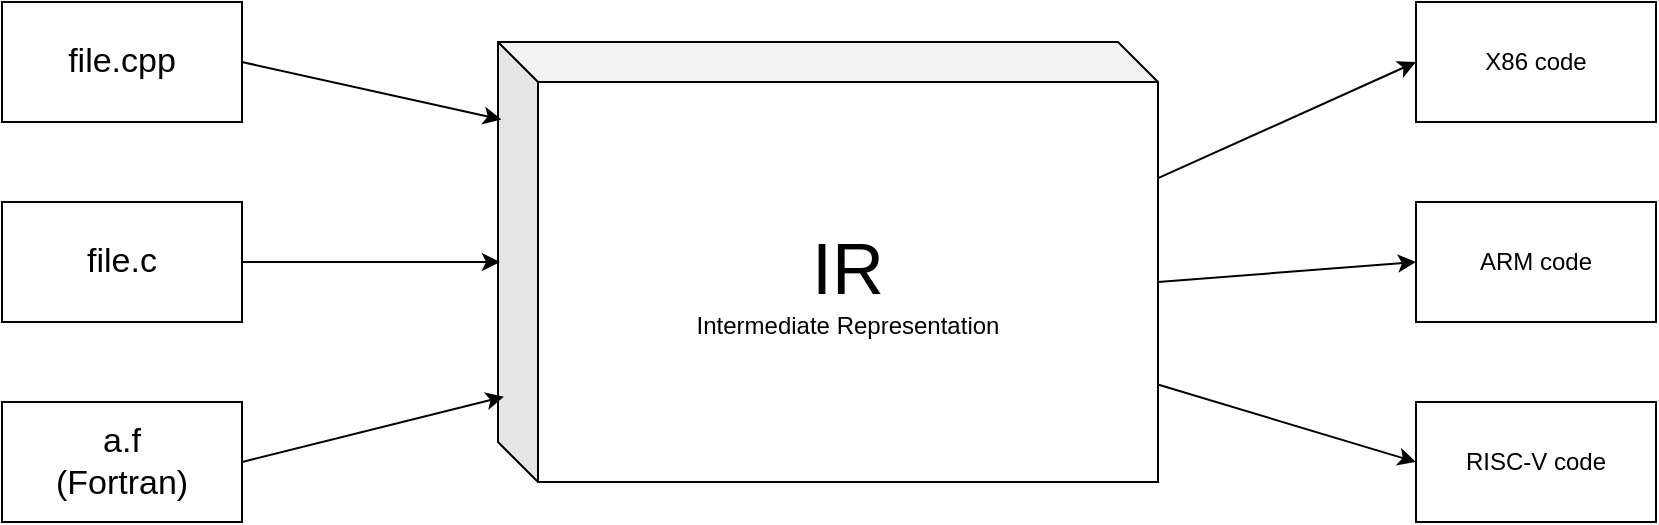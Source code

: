 <mxfile version="28.2.5">
  <diagram name="Страница — 1" id="UYSixShJ3WCaAFuJNWzh">
    <mxGraphModel dx="1295" dy="685" grid="1" gridSize="10" guides="1" tooltips="1" connect="1" arrows="1" fold="1" page="1" pageScale="1" pageWidth="827" pageHeight="1169" math="0" shadow="0">
      <root>
        <mxCell id="0" />
        <mxCell id="1" parent="0" />
        <mxCell id="Ks1hjhZ27-9bBiQJin12-5" value="&lt;div&gt;file.cpp&lt;/div&gt;" style="rounded=0;whiteSpace=wrap;html=1;fontSize=17;" vertex="1" parent="1">
          <mxGeometry y="220" width="120" height="60" as="geometry" />
        </mxCell>
        <mxCell id="Ks1hjhZ27-9bBiQJin12-9" value="file.c" style="rounded=0;whiteSpace=wrap;html=1;fontSize=17;" vertex="1" parent="1">
          <mxGeometry y="320" width="120" height="60" as="geometry" />
        </mxCell>
        <mxCell id="Ks1hjhZ27-9bBiQJin12-13" value="a.f&lt;br&gt;(Fortran)" style="rounded=0;whiteSpace=wrap;html=1;fontSize=17;" vertex="1" parent="1">
          <mxGeometry y="420" width="120" height="60" as="geometry" />
        </mxCell>
        <mxCell id="Ks1hjhZ27-9bBiQJin12-20" value="X86 code" style="rounded=0;whiteSpace=wrap;html=1;" vertex="1" parent="1">
          <mxGeometry x="707" y="220" width="120" height="60" as="geometry" />
        </mxCell>
        <mxCell id="Ks1hjhZ27-9bBiQJin12-21" value="ARM code" style="rounded=0;whiteSpace=wrap;html=1;" vertex="1" parent="1">
          <mxGeometry x="707" y="320" width="120" height="60" as="geometry" />
        </mxCell>
        <mxCell id="Ks1hjhZ27-9bBiQJin12-22" value="RISC-V code" style="rounded=0;whiteSpace=wrap;html=1;" vertex="1" parent="1">
          <mxGeometry x="707" y="420" width="120" height="60" as="geometry" />
        </mxCell>
        <mxCell id="Ks1hjhZ27-9bBiQJin12-35" value="&lt;font style=&quot;font-size: 36px;&quot;&gt;IR&lt;/font&gt;&lt;br&gt;Intermediate Representation" style="shape=cube;whiteSpace=wrap;html=1;boundedLbl=1;backgroundOutline=1;darkOpacity=0.05;darkOpacity2=0.1;" vertex="1" parent="1">
          <mxGeometry x="248" y="240" width="330" height="220" as="geometry" />
        </mxCell>
        <mxCell id="Ks1hjhZ27-9bBiQJin12-36" style="rounded=0;orthogonalLoop=1;jettySize=auto;html=1;exitX=1;exitY=0.5;exitDx=0;exitDy=0;entryX=0.005;entryY=0.176;entryDx=0;entryDy=0;entryPerimeter=0;" edge="1" parent="1" source="Ks1hjhZ27-9bBiQJin12-5" target="Ks1hjhZ27-9bBiQJin12-35">
          <mxGeometry relative="1" as="geometry" />
        </mxCell>
        <mxCell id="Ks1hjhZ27-9bBiQJin12-37" style="rounded=0;orthogonalLoop=1;jettySize=auto;html=1;exitX=1;exitY=0.5;exitDx=0;exitDy=0;entryX=0.003;entryY=0.5;entryDx=0;entryDy=0;entryPerimeter=0;" edge="1" parent="1" source="Ks1hjhZ27-9bBiQJin12-9" target="Ks1hjhZ27-9bBiQJin12-35">
          <mxGeometry relative="1" as="geometry" />
        </mxCell>
        <mxCell id="Ks1hjhZ27-9bBiQJin12-38" style="rounded=0;orthogonalLoop=1;jettySize=auto;html=1;exitX=1;exitY=0.5;exitDx=0;exitDy=0;entryX=0.009;entryY=0.806;entryDx=0;entryDy=0;entryPerimeter=0;" edge="1" parent="1" source="Ks1hjhZ27-9bBiQJin12-13" target="Ks1hjhZ27-9bBiQJin12-35">
          <mxGeometry relative="1" as="geometry" />
        </mxCell>
        <mxCell id="Ks1hjhZ27-9bBiQJin12-39" value="" style="endArrow=classic;html=1;rounded=0;exitX=1.001;exitY=0.309;exitDx=0;exitDy=0;exitPerimeter=0;entryX=0;entryY=0.5;entryDx=0;entryDy=0;" edge="1" parent="1" source="Ks1hjhZ27-9bBiQJin12-35" target="Ks1hjhZ27-9bBiQJin12-20">
          <mxGeometry width="50" height="50" relative="1" as="geometry">
            <mxPoint x="340" y="440" as="sourcePoint" />
            <mxPoint x="390" y="390" as="targetPoint" />
          </mxGeometry>
        </mxCell>
        <mxCell id="Ks1hjhZ27-9bBiQJin12-40" value="" style="endArrow=classic;html=1;rounded=0;exitX=0;exitY=0;exitDx=330;exitDy=120;exitPerimeter=0;entryX=0;entryY=0.5;entryDx=0;entryDy=0;" edge="1" parent="1" source="Ks1hjhZ27-9bBiQJin12-35" target="Ks1hjhZ27-9bBiQJin12-21">
          <mxGeometry width="50" height="50" relative="1" as="geometry">
            <mxPoint x="590" y="388" as="sourcePoint" />
            <mxPoint x="719" y="330" as="targetPoint" />
          </mxGeometry>
        </mxCell>
        <mxCell id="Ks1hjhZ27-9bBiQJin12-41" value="" style="endArrow=classic;html=1;rounded=0;exitX=1.001;exitY=0.779;exitDx=0;exitDy=0;exitPerimeter=0;entryX=0;entryY=0.5;entryDx=0;entryDy=0;" edge="1" parent="1" source="Ks1hjhZ27-9bBiQJin12-35" target="Ks1hjhZ27-9bBiQJin12-22">
          <mxGeometry width="50" height="50" relative="1" as="geometry">
            <mxPoint x="578" y="410" as="sourcePoint" />
            <mxPoint x="707" y="400" as="targetPoint" />
          </mxGeometry>
        </mxCell>
      </root>
    </mxGraphModel>
  </diagram>
</mxfile>
